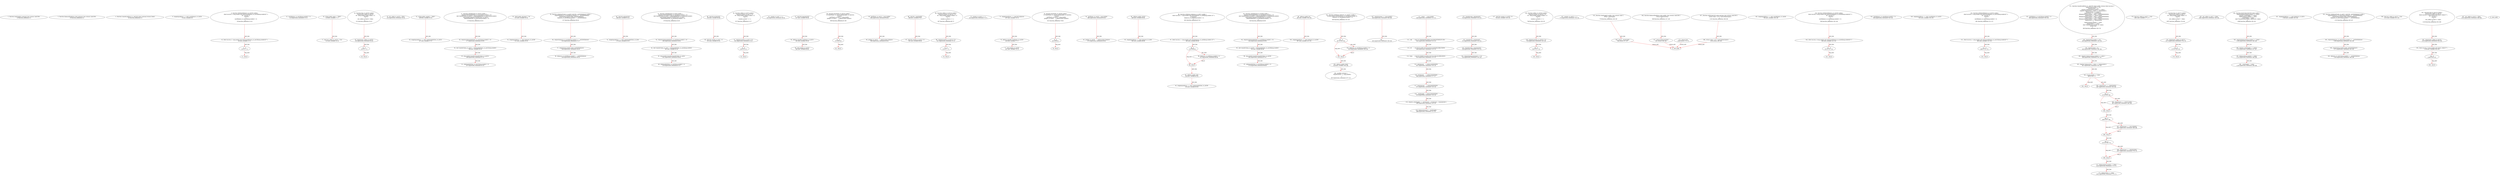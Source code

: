 digraph  {
15 [label="2_ function totalSupply() external view returns (uint256);\n15-function_definition-3-3", method="totalSupply()", type_label=function_definition];
23 [label="3_ function balanceOf(address who) external view returns (uint256);\n23-function_definition-4-4", method="balanceOf(address who)", type_label=function_definition];
35 [label="4_ function transfer(address to, uint256 value) external returns (bool);\n35-function_definition-5-5", method="transfer(address to,uint256 value)", type_label=function_definition];
70 [label="8_ mapping(address => uint) userBalance_re_ent26;\n70-new_variable-9-9", method="", type_label=new_variable];
76 [label="9_ function withdrawBalance_re_ent26() public{\n        (bool success,)= msg.sender.call.value(userBalance_re_ent26[msg.sender])(\"\");\n        if( ! success ){\n            revert();\n        }\n        userBalance_re_ent26[msg.sender] = 0;\n    }\n76-function_definition-10-16", method="withdrawBalance_re_ent26()", type_label=function_definition];
80 [label="10_ (bool success,)= msg.sender.call.value(userBalance_re_ent26[msg.sender])(\"\");\n80-new_variable-11-11", method="withdrawBalance_re_ent26()", type_label=new_variable];
104 [label="11_ if\n104-if-12-14", method="withdrawBalance_re_ent26()", type_label=if];
1359 [label="11_ end_if", method="withdrawBalance_re_ent26()", type_label=end_if];
110 [label="14_ userBalance_re_ent26[msg.sender] = 0;\n110-expression_statement-15-15", method="withdrawBalance_re_ent26()", type_label=expression_statement];
118 [label="16_ string public name = \"PHO\";\n118-new_variable-17-17", method="", type_label=new_variable];
125 [label="17_ bool not_called_re_ent20 = true;\n125-new_variable-18-18", method="", type_label=new_variable];
131 [label="18_ function bug_re_ent20() public{\n        require(not_called_re_ent20);\n        if( ! (msg.sender.send(1 ether) ) ){\n            revert();\n        }\n        not_called_re_ent20 = false;\n    }\n131-function_definition-19-25", method="bug_re_ent20()", type_label=function_definition];
135 [label="19_ require(not_called_re_ent20);\n135-expression_statement-20-20", method="bug_re_ent20()", type_label=expression_statement];
140 [label="20_ if\n140-if-21-23", method="bug_re_ent20()", type_label=if];
1395 [label="20_ end_if", method="bug_re_ent20()", type_label=end_if];
155 [label="23_ not_called_re_ent20 = false;\n155-expression_statement-24-24", method="bug_re_ent20()", type_label=expression_statement];
160 [label="25_ string public symbol = \"PHO\";\n160-new_variable-26-26", method="", type_label=new_variable];
167 [label="26_ mapping(address => uint) redeemableEther_re_ent32;\n167-new_variable-27-27", method="", type_label=new_variable];
173 [label="27_ function claimReward_re_ent32() public {        \n        require(redeemableEther_re_ent32[msg.sender] > 0);\n        uint transferValue_re_ent32 = redeemableEther_re_ent32[msg.sender];\n        msg.sender.transfer(transferValue_re_ent32);    \n        redeemableEther_re_ent32[msg.sender] = 0;\n    }\n173-function_definition-28-33", method="claimReward_re_ent32()", type_label=function_definition];
177 [label="28_ require(redeemableEther_re_ent32[msg.sender] > 0);\n177-expression_statement-29-29", method="claimReward_re_ent32()", type_label=expression_statement];
188 [label="29_ uint transferValue_re_ent32 = redeemableEther_re_ent32[msg.sender];\n188-new_variable-30-30", method="claimReward_re_ent32()", type_label=new_variable];
198 [label="30_ msg.sender.transfer(transferValue_re_ent32);\n198-expression_statement-31-31", method="claimReward_re_ent32()", type_label=expression_statement];
207 [label="31_ redeemableEther_re_ent32[msg.sender] = 0;\n207-expression_statement-32-32", method="claimReward_re_ent32()", type_label=expression_statement];
215 [label="33_ uint8 public decimals = 18;\n215-new_variable-34-34", method="", type_label=new_variable];
221 [label="34_ mapping(address => uint) balances_re_ent38;\n221-new_variable-35-35", method="", type_label=new_variable];
227 [label="35_ function withdrawFunds_re_ent38 (uint256 _weiToWithdraw) public {\n        require(balances_re_ent38[msg.sender] >= _weiToWithdraw);\n        require(msg.sender.send(_weiToWithdraw));   \n        balances_re_ent38[msg.sender] -= _weiToWithdraw;\n    }\n227-function_definition-36-40", method="withdrawFunds_re_ent38(uint256 _weiToWithdraw)", type_label=function_definition];
235 [label="36_ require(balances_re_ent38[msg.sender] >= _weiToWithdraw);\n235-expression_statement-37-37", method="withdrawFunds_re_ent38(uint256 _weiToWithdraw)", type_label=expression_statement];
246 [label="37_ require(msg.sender.send(_weiToWithdraw));\n246-expression_statement-38-38", method="withdrawFunds_re_ent38(uint256 _weiToWithdraw)", type_label=expression_statement];
258 [label="38_ balances_re_ent38[msg.sender] -= _weiToWithdraw;\n258-expression_statement-39-39", method="withdrawFunds_re_ent38(uint256 _weiToWithdraw)", type_label=expression_statement];
266 [label="40_ uint256 saleAmount;\n266-new_variable-41-41", method="", type_label=new_variable];
270 [label="41_ mapping(address => uint) redeemableEther_re_ent4;\n270-new_variable-42-42", method="", type_label=new_variable];
276 [label="42_ function claimReward_re_ent4() public {        \n        require(redeemableEther_re_ent4[msg.sender] > 0);\n        uint transferValue_re_ent4 = redeemableEther_re_ent4[msg.sender];\n        msg.sender.transfer(transferValue_re_ent4);    \n        redeemableEther_re_ent4[msg.sender] = 0;\n    }\n276-function_definition-43-48", method="claimReward_re_ent4()", type_label=function_definition];
280 [label="43_ require(redeemableEther_re_ent4[msg.sender] > 0);\n280-expression_statement-44-44", method="claimReward_re_ent4()", type_label=expression_statement];
291 [label="44_ uint transferValue_re_ent4 = redeemableEther_re_ent4[msg.sender];\n291-new_variable-45-45", method="claimReward_re_ent4()", type_label=new_variable];
301 [label="45_ msg.sender.transfer(transferValue_re_ent4);\n301-expression_statement-46-46", method="claimReward_re_ent4()", type_label=expression_statement];
310 [label="46_ redeemableEther_re_ent4[msg.sender] = 0;\n310-expression_statement-47-47", method="claimReward_re_ent4()", type_label=expression_statement];
318 [label="48_ uint256 evtAmount;\n318-new_variable-49-49", method="", type_label=new_variable];
322 [label="49_ uint256 counter_re_ent7 =0;\n322-new_variable-50-50", method="", type_label=new_variable];
327 [label="50_ function callme_re_ent7() public{\n        require(counter_re_ent7<=5);\n	if( ! (msg.sender.send(10 ether) ) ){\n            revert();\n        }\n        counter_re_ent7 += 1;\n    }\n327-function_definition-51-57", method="callme_re_ent7()", type_label=function_definition];
331 [label="51_ require(counter_re_ent7<=5);\n331-expression_statement-52-52", method="callme_re_ent7()", type_label=expression_statement];
338 [label="52_ if\n338-if-53-55", method="callme_re_ent7()", type_label=if];
1593 [label="52_ end_if", method="callme_re_ent7()", type_label=end_if];
353 [label="55_ counter_re_ent7 += 1;\n353-expression_statement-56-56", method="callme_re_ent7()", type_label=expression_statement];
357 [label="57_ uint256 teamAmount;\n357-new_variable-58-58", method="", type_label=new_variable];
361 [label="58_ address payable lastPlayer_re_ent23;\n361-new_variable-59-59", method="", type_label=new_variable];
365 [label="59_ uint jackpot_re_ent23;\n365-new_variable-60-60", method="", type_label=new_variable];
369 [label="60_ function buyTicket_re_ent23() public{\n	    if (!(lastPlayer_re_ent23.send(jackpot_re_ent23)))\n        revert();\n      lastPlayer_re_ent23 = msg.sender;\n      jackpot_re_ent23    = address(this).balance;\n    }\n369-function_definition-61-66", method="buyTicket_re_ent23()", type_label=function_definition];
373 [label="61_ if\n373-if-62-63", method="buyTicket_re_ent23()", type_label=if];
1628 [label="61_ end_if", method="buyTicket_re_ent23()", type_label=end_if];
384 [label="63_ lastPlayer_re_ent23 = msg.sender;\n384-expression_statement-64-64", method="buyTicket_re_ent23()", type_label=expression_statement];
390 [label="64_ jackpot_re_ent23    = address(this).balance;\n390-expression_statement-65-65", method="buyTicket_re_ent23()", type_label=expression_statement];
398 [label="66_ uint256 _totalSupply;\n398-new_variable-67-67", method="", type_label=new_variable];
402 [label="67_ uint256 counter_re_ent14 =0;\n402-new_variable-68-68", method="", type_label=new_variable];
407 [label="68_ function callme_re_ent14() public{\n        require(counter_re_ent14<=5);\n	if( ! (msg.sender.send(10 ether) ) ){\n            revert();\n        }\n        counter_re_ent14 += 1;\n    }\n407-function_definition-69-75", method="callme_re_ent14()", type_label=function_definition];
411 [label="69_ require(counter_re_ent14<=5);\n411-expression_statement-70-70", method="callme_re_ent14()", type_label=expression_statement];
418 [label="70_ if\n418-if-71-73", method="callme_re_ent14()", type_label=if];
1673 [label="70_ end_if", method="callme_re_ent14()", type_label=end_if];
433 [label="73_ counter_re_ent14 += 1;\n433-expression_statement-74-74", method="callme_re_ent14()", type_label=expression_statement];
437 [label="75_ mapping(address => uint256) balances;\n437-new_variable-76-76", method="", type_label=new_variable];
443 [label="76_ address payable lastPlayer_re_ent30;\n443-new_variable-77-77", method="", type_label=new_variable];
447 [label="77_ uint jackpot_re_ent30;\n447-new_variable-78-78", method="", type_label=new_variable];
451 [label="78_ function buyTicket_re_ent30() public{\n	    if (!(lastPlayer_re_ent30.send(jackpot_re_ent30)))\n        revert();\n      lastPlayer_re_ent30 = msg.sender;\n      jackpot_re_ent30    = address(this).balance;\n    }\n451-function_definition-79-84", method="buyTicket_re_ent30()", type_label=function_definition];
455 [label="79_ if\n455-if-80-81", method="buyTicket_re_ent30()", type_label=if];
1710 [label="79_ end_if", method="buyTicket_re_ent30()", type_label=end_if];
466 [label="81_ lastPlayer_re_ent30 = msg.sender;\n466-expression_statement-82-82", method="buyTicket_re_ent30()", type_label=expression_statement];
472 [label="82_ jackpot_re_ent30    = address(this).balance;\n472-expression_statement-83-83", method="buyTicket_re_ent30()", type_label=expression_statement];
480 [label="84_ address public owner;\n480-new_variable-85-85", method="", type_label=new_variable];
485 [label="85_ mapping(address => uint) balances_re_ent8;\n485-new_variable-86-86", method="", type_label=new_variable];
491 [label="86_ function withdraw_balances_re_ent8 () public {\n       (bool success,) = msg.sender.call.value(balances_re_ent8[msg.sender ])(\"\");\n       if (success)\n          balances_re_ent8[msg.sender] = 0;\n      }\n491-function_definition-87-91", method="withdraw_balances_re_ent8()", type_label=function_definition];
495 [label="87_ (bool success,) = msg.sender.call.value(balances_re_ent8[msg.sender ])(\"\");\n495-new_variable-88-88", method="withdraw_balances_re_ent8()", type_label=new_variable];
519 [label="88_ if\n519-if-89-90", method="withdraw_balances_re_ent8()", type_label=if];
1774 [label="88_ end_if", method="withdraw_balances_re_ent8()", type_label=end_if];
521 [label="89_ balances_re_ent8[msg.sender] = 0;\n521-expression_statement-90-90", method="withdraw_balances_re_ent8()", type_label=expression_statement];
529 [label="91_ address public sale;\n529-new_variable-92-92", method="", type_label=new_variable];
534 [label="92_ mapping(address => uint) redeemableEther_re_ent39;\n534-new_variable-93-93", method="", type_label=new_variable];
540 [label="93_ function claimReward_re_ent39() public {        \n        require(redeemableEther_re_ent39[msg.sender] > 0);\n        uint transferValue_re_ent39 = redeemableEther_re_ent39[msg.sender];\n        msg.sender.transfer(transferValue_re_ent39);    \n        redeemableEther_re_ent39[msg.sender] = 0;\n    }\n540-function_definition-94-99", method="claimReward_re_ent39()", type_label=function_definition];
544 [label="94_ require(redeemableEther_re_ent39[msg.sender] > 0);\n544-expression_statement-95-95", method="claimReward_re_ent39()", type_label=expression_statement];
555 [label="95_ uint transferValue_re_ent39 = redeemableEther_re_ent39[msg.sender];\n555-new_variable-96-96", method="claimReward_re_ent39()", type_label=new_variable];
565 [label="96_ msg.sender.transfer(transferValue_re_ent39);\n565-expression_statement-97-97", method="claimReward_re_ent39()", type_label=expression_statement];
574 [label="97_ redeemableEther_re_ent39[msg.sender] = 0;\n574-expression_statement-98-98", method="claimReward_re_ent39()", type_label=expression_statement];
582 [label="99_ address public evt;\n582-new_variable-100-100", method="", type_label=new_variable];
587 [label="100_ mapping(address => uint) balances_re_ent36;\n587-new_variable-101-101", method="", type_label=new_variable];
593 [label="101_ function withdraw_balances_re_ent36 () public {\n       if (msg.sender.send(balances_re_ent36[msg.sender ]))\n          balances_re_ent36[msg.sender] = 0;\n      }\n593-function_definition-102-105", method="withdraw_balances_re_ent36()", type_label=function_definition];
597 [label="102_ if\n597-if-103-104", method="withdraw_balances_re_ent36()", type_label=if];
1852 [label="102_ end_if", method="withdraw_balances_re_ent36()", type_label=end_if];
610 [label="103_ balances_re_ent36[msg.sender] = 0;\n610-expression_statement-104-104", method="withdraw_balances_re_ent36()", type_label=expression_statement];
618 [label="105_ address public team;\n618-new_variable-106-106", method="", type_label=new_variable];
623 [label="106_ modifier isOwner {\n        require(owner == msg.sender);\n        _;\n    }\n623-expression_statement-107-110", method="", type_label=expression_statement];
626 [label="107_ require(owner == msg.sender);\n626-expression_statement-108-108", method="", type_label=expression_statement];
635 [label="108_ _;\n635-expression_statement-109-109", method="", type_label=expression_statement];
639 [label="111_ owner   = msg.sender;\n639-expression_statement-112-112", method="", type_label=expression_statement];
645 [label="112_ sale    = 0x071F73f4D0befd4406901AACE6D5FFD6D297c561;\n645-expression_statement-113-113", method="", type_label=expression_statement];
649 [label="113_ evt     = 0x76535ca5BF1d33434A302e5A464Df433BB1F80F6;\n649-expression_statement-114-114", method="", type_label=expression_statement];
653 [label="114_ team    = 0xD7EC5D8697e4c83Dc33D781d19dc2910fB165D5C;\n653-expression_statement-115-115", method="", type_label=expression_statement];
657 [label="115_ saleAmount    = toWei(1000000000);\n657-expression_statement-116-116", method="", type_label=expression_statement];
664 [label="116_ evtAmount     = toWei(200000000);\n664-expression_statement-117-117", method="", type_label=expression_statement];
671 [label="117_ teamAmount    = toWei(800000000);\n671-expression_statement-118-118", method="", type_label=expression_statement];
678 [label="118_ _totalSupply  = toWei(2000000000);\n678-expression_statement-119-119", method="", type_label=expression_statement];
685 [label="119_ require(_totalSupply == saleAmount + evtAmount + teamAmount );\n685-expression_statement-120-120", method="", type_label=expression_statement];
696 [label="120_ balances[owner] = _totalSupply;\n696-expression_statement-121-121", method="", type_label=expression_statement];
714 [label="122_ transfer(sale, saleAmount);\n714-expression_statement-123-123", method="", type_label=expression_statement];
721 [label="123_ transfer(evt, evtAmount);\n721-expression_statement-124-124", method="", type_label=expression_statement];
728 [label="124_ transfer(team, teamAmount);\n728-expression_statement-125-125", method="", type_label=expression_statement];
735 [label="125_ require(balances[owner] == 0);\n735-expression_statement-126-126", method="", type_label=expression_statement];
744 [label="127_ uint256 counter_re_ent35 =0;\n744-new_variable-128-128", method="", type_label=new_variable];
749 [label="128_ function callme_re_ent35() public{\n        require(counter_re_ent35<=5);\n	if( ! (msg.sender.send(10 ether) ) ){\n            revert();\n        }\n        counter_re_ent35 += 1;\n    }\n749-function_definition-129-135", method="callme_re_ent35()", type_label=function_definition];
753 [label="129_ require(counter_re_ent35<=5);\n753-expression_statement-130-130", method="callme_re_ent35()", type_label=expression_statement];
760 [label="130_ if\n760-if-131-133", method="callme_re_ent35()", type_label=if];
2015 [label="130_ end_if", method="callme_re_ent35()", type_label=end_if];
775 [label="133_ counter_re_ent35 += 1;\n775-expression_statement-134-134", method="callme_re_ent35()", type_label=expression_statement];
779 [label="135_ function totalSupply() public view returns (uint) {\n        return _totalSupply;\n    }\n779-function_definition-136-138", method="totalSupply()", type_label=function_definition];
788 [label="136_ return _totalSupply;\n788-return-137-137", method="totalSupply()", type_label=return];
790 [label="138_ mapping(address => uint) userBalance_re_ent40;\n790-new_variable-139-139", method="", type_label=new_variable];
796 [label="139_ function withdrawBalance_re_ent40() public{\n        (bool success,)=msg.sender.call.value(userBalance_re_ent40[msg.sender])(\"\");\n        if( ! success ){\n            revert();\n        }\n        userBalance_re_ent40[msg.sender] = 0;\n    }\n796-function_definition-140-146", method="withdrawBalance_re_ent40()", type_label=function_definition];
800 [label="140_ (bool success,)=msg.sender.call.value(userBalance_re_ent40[msg.sender])(\"\");\n800-new_variable-141-141", method="withdrawBalance_re_ent40()", type_label=new_variable];
824 [label="141_ if\n824-if-142-144", method="withdrawBalance_re_ent40()", type_label=if];
2079 [label="141_ end_if", method="withdrawBalance_re_ent40()", type_label=end_if];
830 [label="144_ userBalance_re_ent40[msg.sender] = 0;\n830-expression_statement-145-145", method="withdrawBalance_re_ent40()", type_label=expression_statement];
838 [label="146_ function balanceOf(address who) public view returns (uint256) {\n        return balances[who];\n    }\n838-function_definition-147-149", method="balanceOf(address who)", type_label=function_definition];
851 [label="147_ return balances[who];\n851-return-148-148", method="balanceOf(address who)", type_label=return];
855 [label="149_ mapping(address => uint) userBalance_re_ent33;\n855-new_variable-150-150", method="", type_label=new_variable];
861 [label="150_ function withdrawBalance_re_ent33() public{\n        (bool success,)= msg.sender.call.value(userBalance_re_ent33[msg.sender])(\"\");\n        if( ! success ){\n            revert();\n        }\n        userBalance_re_ent33[msg.sender] = 0;\n    }\n861-function_definition-151-157", method="withdrawBalance_re_ent33()", type_label=function_definition];
865 [label="151_ (bool success,)= msg.sender.call.value(userBalance_re_ent33[msg.sender])(\"\");\n865-new_variable-152-152", method="withdrawBalance_re_ent33()", type_label=new_variable];
889 [label="152_ if\n889-if-153-155", method="withdrawBalance_re_ent33()", type_label=if];
2144 [label="152_ end_if", method="withdrawBalance_re_ent33()", type_label=end_if];
895 [label="155_ userBalance_re_ent33[msg.sender] = 0;\n895-expression_statement-156-156", method="withdrawBalance_re_ent33()", type_label=expression_statement];
903 [label="157_ function transfer(address to, uint256 value) public returns (bool success) {\n        require(msg.sender != to);\n        require(value > 0);\n        require( balances[msg.sender] >= value );\n        require( balances[to] + value >= balances[to] );\n        if(msg.sender == team) {\n            require(now >= 1589036400);      \n            if(balances[msg.sender] - value < toWei(600000000))\n                require(now >= 1620572400);      \n            if(balances[msg.sender] - value < toWei(400000000))\n                require(now >= 1652108400);      \n            if(balances[msg.sender] - value < toWei(200000000))\n                require(now >= 1683644400);      \n        }\n        balances[msg.sender] -= value;\n        balances[to] += value;\n        emit Transfer(msg.sender, to, value);\n        return true;\n    }\n903-function_definition-158-176", method="transfer(address to,uint256 value)", type_label=function_definition];
920 [label="158_ require(msg.sender != to);\n920-expression_statement-159-159", method="transfer(address to,uint256 value)", type_label=expression_statement];
929 [label="159_ require(value > 0);\n929-expression_statement-160-160", method="transfer(address to,uint256 value)", type_label=expression_statement];
936 [label="160_ require( balances[msg.sender] >= value );\n936-expression_statement-161-161", method="transfer(address to,uint256 value)", type_label=expression_statement];
947 [label="161_ require( balances[to] + value >= balances[to] );\n947-expression_statement-162-162", method="transfer(address to,uint256 value)", type_label=expression_statement];
960 [label="162_ if_msg.sender == team\n960-if-163-171", method="transfer(address to,uint256 value)", type_label=if];
2215 [label="162_ end_if", method="transfer(address to,uint256 value)", type_label=end_if];
967 [label="163_ require(now >= 1589036400);\n967-expression_statement-164-164", method="transfer(address to,uint256 value)", type_label=expression_statement];
974 [label="164_ if\n974-if-165-166", method="transfer(address to,uint256 value)", type_label=if];
2229 [label="164_ end_if", method="transfer(address to,uint256 value)", type_label=end_if];
987 [label="165_ require(now >= 1620572400);\n987-expression_statement-166-166", method="transfer(address to,uint256 value)", type_label=expression_statement];
994 [label="166_ if\n994-if-167-168", method="transfer(address to,uint256 value)", type_label=if];
2249 [label="166_ end_if", method="transfer(address to,uint256 value)", type_label=end_if];
1007 [label="167_ require(now >= 1652108400);\n1007-expression_statement-168-168", method="transfer(address to,uint256 value)", type_label=expression_statement];
1014 [label="168_ if\n1014-if-169-170", method="transfer(address to,uint256 value)", type_label=if];
2269 [label="168_ end_if", method="transfer(address to,uint256 value)", type_label=end_if];
1027 [label="169_ require(now >= 1683644400);\n1027-expression_statement-170-170", method="transfer(address to,uint256 value)", type_label=expression_statement];
1034 [label="171_ balances[msg.sender] -= value;\n1034-expression_statement-172-172", method="transfer(address to,uint256 value)", type_label=expression_statement];
1042 [label="172_ balances[to] += value;\n1042-expression_statement-173-173", method="transfer(address to,uint256 value)", type_label=expression_statement];
1058 [label="174_ return true;\n1058-return-175-175", method="transfer(address to,uint256 value)", type_label=return];
1061 [label="176_ bool not_called_re_ent27 = true;\n1061-new_variable-177-177", method="", type_label=new_variable];
1067 [label="177_ function bug_re_ent27() public{\n        require(not_called_re_ent27);\n        if( ! (msg.sender.send(1 ether) ) ){\n            revert();\n        }\n        not_called_re_ent27 = false;\n    }\n1067-function_definition-178-184", method="bug_re_ent27()", type_label=function_definition];
1071 [label="178_ require(not_called_re_ent27);\n1071-expression_statement-179-179", method="bug_re_ent27()", type_label=expression_statement];
1076 [label="179_ if\n1076-if-180-182", method="bug_re_ent27()", type_label=if];
2331 [label="179_ end_if", method="bug_re_ent27()", type_label=end_if];
1091 [label="182_ not_called_re_ent27 = false;\n1091-expression_statement-183-183", method="bug_re_ent27()", type_label=expression_statement];
1096 [label="184_ function burnCoins(uint256 value) public {\n        require(balances[msg.sender] >= value);\n        require(_totalSupply >= value);\n        balances[msg.sender] -= value;\n        _totalSupply -= value;\n        emit Transfer(msg.sender, address(0), value);\n    }\n1096-function_definition-185-191", method="burnCoins(uint256 value)", type_label=function_definition];
1104 [label="185_ require(balances[msg.sender] >= value);\n1104-expression_statement-186-186", method="burnCoins(uint256 value)", type_label=expression_statement];
1115 [label="186_ require(_totalSupply >= value);\n1115-expression_statement-187-187", method="burnCoins(uint256 value)", type_label=expression_statement];
1122 [label="187_ balances[msg.sender] -= value;\n1122-expression_statement-188-188", method="burnCoins(uint256 value)", type_label=expression_statement];
1130 [label="188_ _totalSupply -= value;\n1130-expression_statement-189-189", method="burnCoins(uint256 value)", type_label=expression_statement];
1146 [label="191_ mapping(address => uint) balances_re_ent31;\n1146-new_variable-192-192", method="", type_label=new_variable];
1152 [label="192_ function withdrawFunds_re_ent31 (uint256 _weiToWithdraw) public {\n        require(balances_re_ent31[msg.sender] >= _weiToWithdraw);\n        require(msg.sender.send(_weiToWithdraw));   \n        balances_re_ent31[msg.sender] -= _weiToWithdraw;\n    }\n1152-function_definition-193-197", method="withdrawFunds_re_ent31(uint256 _weiToWithdraw)", type_label=function_definition];
1160 [label="193_ require(balances_re_ent31[msg.sender] >= _weiToWithdraw);\n1160-expression_statement-194-194", method="withdrawFunds_re_ent31(uint256 _weiToWithdraw)", type_label=expression_statement];
1171 [label="194_ require(msg.sender.send(_weiToWithdraw));\n1171-expression_statement-195-195", method="withdrawFunds_re_ent31(uint256 _weiToWithdraw)", type_label=expression_statement];
1183 [label="195_ balances_re_ent31[msg.sender] -= _weiToWithdraw;\n1183-expression_statement-196-196", method="withdrawFunds_re_ent31(uint256 _weiToWithdraw)", type_label=expression_statement];
1191 [label="197_ function toWei(uint256 value) private view returns (uint256) {\n        return value * (10 ** uint256(decimals));\n    }\n1191-function_definition-198-200", method="toWei(uint256 value)", type_label=function_definition];
1204 [label="198_ return value * (10 ** uint256(decimals));\n1204-return-199-199", method="toWei(uint256 value)", type_label=return];
1213 [label="200_ bool not_called_re_ent13 = true;\n1213-new_variable-201-201", method="", type_label=new_variable];
1219 [label="201_ function bug_re_ent13() public{\n        require(not_called_re_ent13);\n        (bool success,)=msg.sender.call.value(1 ether)(\"\");\n        if( ! success ){\n            revert();\n        }\n        not_called_re_ent13 = false;\n    }\n1219-function_definition-202-209", method="bug_re_ent13()", type_label=function_definition];
1223 [label="202_ require(not_called_re_ent13);\n1223-expression_statement-203-203", method="bug_re_ent13()", type_label=expression_statement];
1228 [label="203_ (bool success,)=msg.sender.call.value(1 ether)(\"\");\n1228-new_variable-204-204", method="bug_re_ent13()", type_label=new_variable];
1249 [label="204_ if\n1249-if-205-207", method="bug_re_ent13()", type_label=if];
2504 [label="204_ end_if", method="bug_re_ent13()", type_label=end_if];
1255 [label="207_ not_called_re_ent13 = false;\n1255-expression_statement-208-208", method="bug_re_ent13()", type_label=expression_statement];
1 [label="0_ start_node", method="", type_label=start];
2 [label="0_ exit_node", method="", type_label=exit];
76 -> 80  [color=red, controlflow_type=next_line, edge_type=CFG_edge, key=0, label=next_line];
80 -> 104  [color=red, controlflow_type=next_line, edge_type=CFG_edge, key=0, label=next_line];
104 -> 1359  [color=red, controlflow_type=neg_next, edge_type=CFG_edge, key=0, label=neg_next];
118 -> 125  [color=red, controlflow_type=next_line, edge_type=CFG_edge, key=0, label=next_line];
131 -> 135  [color=red, controlflow_type=next_line, edge_type=CFG_edge, key=0, label=next_line];
135 -> 140  [color=red, controlflow_type=next_line, edge_type=CFG_edge, key=0, label=next_line];
140 -> 1395  [color=red, controlflow_type=neg_next, edge_type=CFG_edge, key=0, label=neg_next];
160 -> 167  [color=red, controlflow_type=next_line, edge_type=CFG_edge, key=0, label=next_line];
173 -> 177  [color=red, controlflow_type=next_line, edge_type=CFG_edge, key=0, label=next_line];
177 -> 188  [color=red, controlflow_type=next_line, edge_type=CFG_edge, key=0, label=next_line];
188 -> 198  [color=red, controlflow_type=next_line, edge_type=CFG_edge, key=0, label=next_line];
198 -> 207  [color=red, controlflow_type=next_line, edge_type=CFG_edge, key=0, label=next_line];
215 -> 221  [color=red, controlflow_type=next_line, edge_type=CFG_edge, key=0, label=next_line];
227 -> 235  [color=red, controlflow_type=next_line, edge_type=CFG_edge, key=0, label=next_line];
235 -> 246  [color=red, controlflow_type=next_line, edge_type=CFG_edge, key=0, label=next_line];
246 -> 258  [color=red, controlflow_type=next_line, edge_type=CFG_edge, key=0, label=next_line];
266 -> 270  [color=red, controlflow_type=next_line, edge_type=CFG_edge, key=0, label=next_line];
276 -> 280  [color=red, controlflow_type=next_line, edge_type=CFG_edge, key=0, label=next_line];
280 -> 291  [color=red, controlflow_type=next_line, edge_type=CFG_edge, key=0, label=next_line];
291 -> 301  [color=red, controlflow_type=next_line, edge_type=CFG_edge, key=0, label=next_line];
301 -> 310  [color=red, controlflow_type=next_line, edge_type=CFG_edge, key=0, label=next_line];
318 -> 322  [color=red, controlflow_type=next_line, edge_type=CFG_edge, key=0, label=next_line];
327 -> 331  [color=red, controlflow_type=next_line, edge_type=CFG_edge, key=0, label=next_line];
331 -> 338  [color=red, controlflow_type=next_line, edge_type=CFG_edge, key=0, label=next_line];
338 -> 1593  [color=red, controlflow_type=neg_next, edge_type=CFG_edge, key=0, label=neg_next];
357 -> 361  [color=red, controlflow_type=next_line, edge_type=CFG_edge, key=0, label=next_line];
361 -> 365  [color=red, controlflow_type=next_line, edge_type=CFG_edge, key=0, label=next_line];
369 -> 373  [color=red, controlflow_type=next_line, edge_type=CFG_edge, key=0, label=next_line];
373 -> 1628  [color=red, controlflow_type=neg_next, edge_type=CFG_edge, key=0, label=neg_next];
384 -> 390  [color=red, controlflow_type=next_line, edge_type=CFG_edge, key=0, label=next_line];
398 -> 402  [color=red, controlflow_type=next_line, edge_type=CFG_edge, key=0, label=next_line];
407 -> 411  [color=red, controlflow_type=next_line, edge_type=CFG_edge, key=0, label=next_line];
411 -> 418  [color=red, controlflow_type=next_line, edge_type=CFG_edge, key=0, label=next_line];
418 -> 1673  [color=red, controlflow_type=neg_next, edge_type=CFG_edge, key=0, label=neg_next];
437 -> 443  [color=red, controlflow_type=next_line, edge_type=CFG_edge, key=0, label=next_line];
443 -> 447  [color=red, controlflow_type=next_line, edge_type=CFG_edge, key=0, label=next_line];
451 -> 455  [color=red, controlflow_type=next_line, edge_type=CFG_edge, key=0, label=next_line];
455 -> 1710  [color=red, controlflow_type=neg_next, edge_type=CFG_edge, key=0, label=neg_next];
466 -> 472  [color=red, controlflow_type=next_line, edge_type=CFG_edge, key=0, label=next_line];
480 -> 485  [color=red, controlflow_type=next_line, edge_type=CFG_edge, key=0, label=next_line];
491 -> 495  [color=red, controlflow_type=next_line, edge_type=CFG_edge, key=0, label=next_line];
495 -> 519  [color=red, controlflow_type=next_line, edge_type=CFG_edge, key=0, label=next_line];
519 -> 521  [color=red, controlflow_type=pos_next, edge_type=CFG_edge, key=0, label=pos_next];
519 -> 1774  [color=red, controlflow_type=neg_next, edge_type=CFG_edge, key=0, label=neg_next];
1774 -> 529  [color=red, controlflow_type=next_line, edge_type=CFG_edge, key=0, label=next_line];
521 -> 1774  [color=red, controlflow_type=end_if, edge_type=CFG_edge, key=0, label=end_if];
529 -> 534  [color=red, controlflow_type=next_line, edge_type=CFG_edge, key=0, label=next_line];
540 -> 544  [color=red, controlflow_type=next_line, edge_type=CFG_edge, key=0, label=next_line];
544 -> 555  [color=red, controlflow_type=next_line, edge_type=CFG_edge, key=0, label=next_line];
555 -> 565  [color=red, controlflow_type=next_line, edge_type=CFG_edge, key=0, label=next_line];
565 -> 574  [color=red, controlflow_type=next_line, edge_type=CFG_edge, key=0, label=next_line];
582 -> 587  [color=red, controlflow_type=next_line, edge_type=CFG_edge, key=0, label=next_line];
593 -> 597  [color=red, controlflow_type=next_line, edge_type=CFG_edge, key=0, label=next_line];
597 -> 610  [color=red, controlflow_type=pos_next, edge_type=CFG_edge, key=0, label=pos_next];
597 -> 1852  [color=red, controlflow_type=neg_next, edge_type=CFG_edge, key=0, label=neg_next];
1852 -> 618  [color=red, controlflow_type=next_line, edge_type=CFG_edge, key=0, label=next_line];
610 -> 1852  [color=red, controlflow_type=end_if, edge_type=CFG_edge, key=0, label=end_if];
618 -> 623  [color=red, controlflow_type=next_line, edge_type=CFG_edge, key=0, label=next_line];
626 -> 635  [color=red, controlflow_type=next_line, edge_type=CFG_edge, key=0, label=next_line];
639 -> 645  [color=red, controlflow_type=next_line, edge_type=CFG_edge, key=0, label=next_line];
645 -> 649  [color=red, controlflow_type=next_line, edge_type=CFG_edge, key=0, label=next_line];
649 -> 653  [color=red, controlflow_type=next_line, edge_type=CFG_edge, key=0, label=next_line];
653 -> 657  [color=red, controlflow_type=next_line, edge_type=CFG_edge, key=0, label=next_line];
657 -> 664  [color=red, controlflow_type=next_line, edge_type=CFG_edge, key=0, label=next_line];
664 -> 671  [color=red, controlflow_type=next_line, edge_type=CFG_edge, key=0, label=next_line];
671 -> 678  [color=red, controlflow_type=next_line, edge_type=CFG_edge, key=0, label=next_line];
678 -> 685  [color=red, controlflow_type=next_line, edge_type=CFG_edge, key=0, label=next_line];
685 -> 696  [color=red, controlflow_type=next_line, edge_type=CFG_edge, key=0, label=next_line];
714 -> 721  [color=red, controlflow_type=next_line, edge_type=CFG_edge, key=0, label=next_line];
721 -> 728  [color=red, controlflow_type=next_line, edge_type=CFG_edge, key=0, label=next_line];
728 -> 735  [color=red, controlflow_type=next_line, edge_type=CFG_edge, key=0, label=next_line];
749 -> 753  [color=red, controlflow_type=next_line, edge_type=CFG_edge, key=0, label=next_line];
753 -> 760  [color=red, controlflow_type=next_line, edge_type=CFG_edge, key=0, label=next_line];
760 -> 2015  [color=red, controlflow_type=neg_next, edge_type=CFG_edge, key=0, label=neg_next];
779 -> 788  [color=red, controlflow_type=next_line, edge_type=CFG_edge, key=0, label=next_line];
788 -> 2  [color=red, controlflow_type=return_exit, edge_type=CFG_edge, key=0, label=return_exit];
796 -> 800  [color=red, controlflow_type=next_line, edge_type=CFG_edge, key=0, label=next_line];
800 -> 824  [color=red, controlflow_type=next_line, edge_type=CFG_edge, key=0, label=next_line];
824 -> 2079  [color=red, controlflow_type=neg_next, edge_type=CFG_edge, key=0, label=neg_next];
838 -> 851  [color=red, controlflow_type=next_line, edge_type=CFG_edge, key=0, label=next_line];
851 -> 2  [color=red, controlflow_type=return_exit, edge_type=CFG_edge, key=0, label=return_exit];
861 -> 865  [color=red, controlflow_type=next_line, edge_type=CFG_edge, key=0, label=next_line];
865 -> 889  [color=red, controlflow_type=next_line, edge_type=CFG_edge, key=0, label=next_line];
889 -> 2144  [color=red, controlflow_type=neg_next, edge_type=CFG_edge, key=0, label=neg_next];
903 -> 920  [color=red, controlflow_type=next_line, edge_type=CFG_edge, key=0, label=next_line];
920 -> 929  [color=red, controlflow_type=next_line, edge_type=CFG_edge, key=0, label=next_line];
929 -> 936  [color=red, controlflow_type=next_line, edge_type=CFG_edge, key=0, label=next_line];
936 -> 947  [color=red, controlflow_type=next_line, edge_type=CFG_edge, key=0, label=next_line];
947 -> 960  [color=red, controlflow_type=next_line, edge_type=CFG_edge, key=0, label=next_line];
960 -> 967  [color=red, controlflow_type=pos_next, edge_type=CFG_edge, key=0, label=pos_next];
960 -> 2215  [color=red, controlflow_type=neg_next, edge_type=CFG_edge, key=0, label=neg_next];
967 -> 974  [color=red, controlflow_type=next_line, edge_type=CFG_edge, key=0, label=next_line];
974 -> 987  [color=red, controlflow_type=pos_next, edge_type=CFG_edge, key=0, label=pos_next];
974 -> 2229  [color=red, controlflow_type=neg_next, edge_type=CFG_edge, key=0, label=neg_next];
2229 -> 994  [color=red, controlflow_type=next_line, edge_type=CFG_edge, key=0, label=next_line];
987 -> 2229  [color=red, controlflow_type=end_if, edge_type=CFG_edge, key=0, label=end_if];
994 -> 1007  [color=red, controlflow_type=pos_next, edge_type=CFG_edge, key=0, label=pos_next];
994 -> 2249  [color=red, controlflow_type=neg_next, edge_type=CFG_edge, key=0, label=neg_next];
2249 -> 1014  [color=red, controlflow_type=next_line, edge_type=CFG_edge, key=0, label=next_line];
1007 -> 2249  [color=red, controlflow_type=end_if, edge_type=CFG_edge, key=0, label=end_if];
1014 -> 1027  [color=red, controlflow_type=pos_next, edge_type=CFG_edge, key=0, label=pos_next];
1014 -> 2269  [color=red, controlflow_type=neg_next, edge_type=CFG_edge, key=0, label=neg_next];
2269 -> 1034  [color=red, controlflow_type=next_line, edge_type=CFG_edge, key=0, label=next_line];
1027 -> 2269  [color=red, controlflow_type=end_if, edge_type=CFG_edge, key=0, label=end_if];
1034 -> 1042  [color=red, controlflow_type=next_line, edge_type=CFG_edge, key=0, label=next_line];
1058 -> 2  [color=red, controlflow_type=return_exit, edge_type=CFG_edge, key=0, label=return_exit];
1067 -> 1071  [color=red, controlflow_type=next_line, edge_type=CFG_edge, key=0, label=next_line];
1071 -> 1076  [color=red, controlflow_type=next_line, edge_type=CFG_edge, key=0, label=next_line];
1076 -> 2331  [color=red, controlflow_type=neg_next, edge_type=CFG_edge, key=0, label=neg_next];
1096 -> 1104  [color=red, controlflow_type=next_line, edge_type=CFG_edge, key=0, label=next_line];
1104 -> 1115  [color=red, controlflow_type=next_line, edge_type=CFG_edge, key=0, label=next_line];
1115 -> 1122  [color=red, controlflow_type=next_line, edge_type=CFG_edge, key=0, label=next_line];
1122 -> 1130  [color=red, controlflow_type=next_line, edge_type=CFG_edge, key=0, label=next_line];
1152 -> 1160  [color=red, controlflow_type=next_line, edge_type=CFG_edge, key=0, label=next_line];
1160 -> 1171  [color=red, controlflow_type=next_line, edge_type=CFG_edge, key=0, label=next_line];
1171 -> 1183  [color=red, controlflow_type=next_line, edge_type=CFG_edge, key=0, label=next_line];
1191 -> 1204  [color=red, controlflow_type=next_line, edge_type=CFG_edge, key=0, label=next_line];
1204 -> 2  [color=red, controlflow_type=return_exit, edge_type=CFG_edge, key=0, label=return_exit];
1219 -> 1223  [color=red, controlflow_type=next_line, edge_type=CFG_edge, key=0, label=next_line];
1223 -> 1228  [color=red, controlflow_type=next_line, edge_type=CFG_edge, key=0, label=next_line];
1228 -> 1249  [color=red, controlflow_type=next_line, edge_type=CFG_edge, key=0, label=next_line];
1249 -> 2504  [color=red, controlflow_type=neg_next, edge_type=CFG_edge, key=0, label=neg_next];
}
